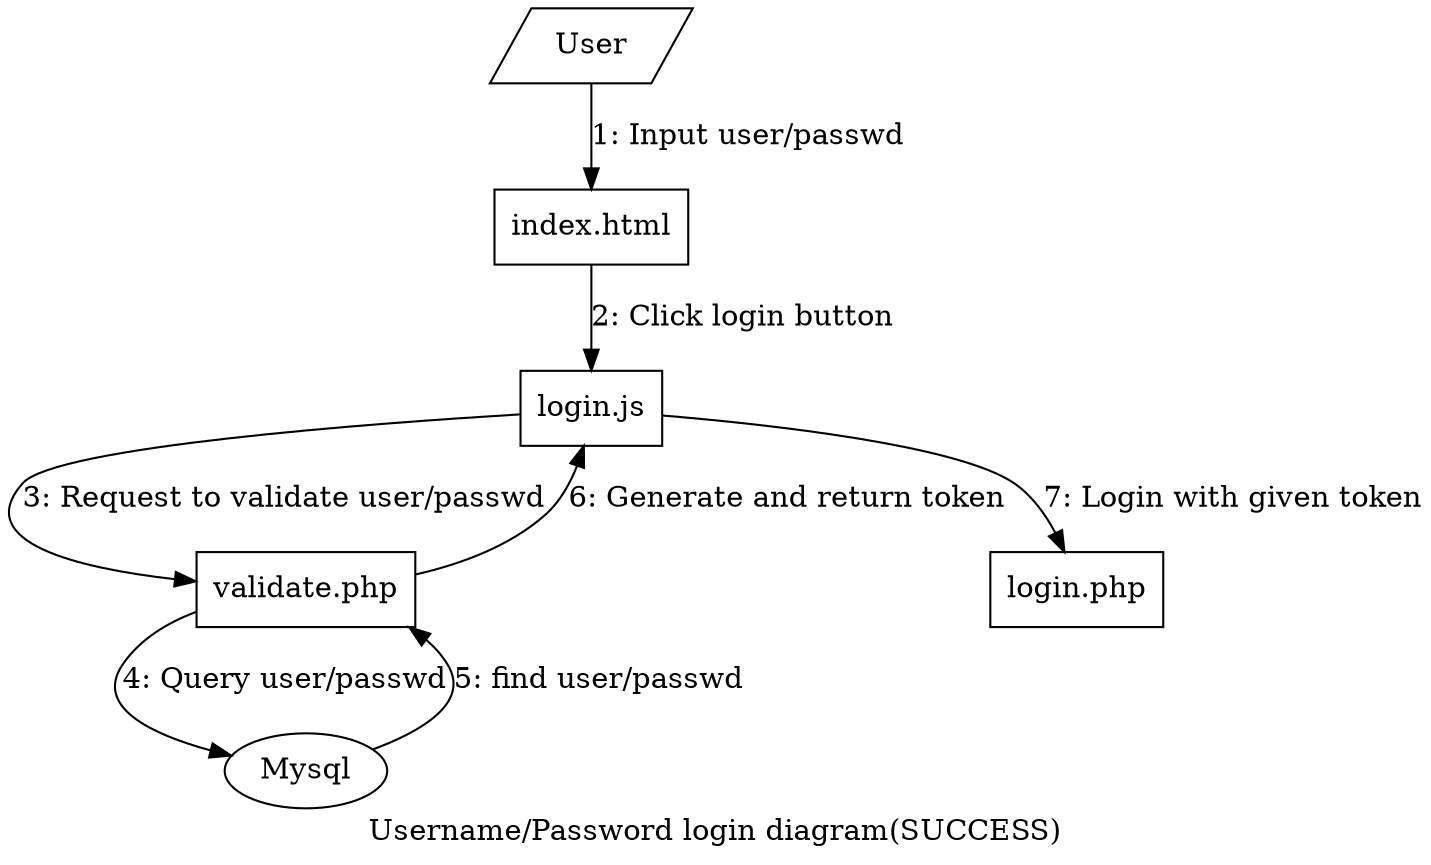 digraph G {
    /* rankdir=LR; */
    node[shape=box];
    index[label="index.html"];
    /* index_phone[label="index_phone.html"]; */
    val[label="validate.php"];
    /* val_phone[label="validate_phone.php"]; */
    get_pass[label="login.js"];
    /* get_code[label="get_code.js"]; */
    login[label="login.php"];
    /* api[label="Third SMS API"]; */
    user[label="User", shape=parallelogram];
    database[label="Mysql", shape=oval];
    /* phone[label="手机", shape=parallelogram]; */

    user -> index[label="1: Input user/passwd"];
    index -> get_pass[label="2: Click login button"];
    get_pass -> val[label="3: Request to validate user/passwd"];
    val -> database[label="4: Query user/passwd"];
    database->val[label="5: find user/passwd"];
    val -> get_pass[label="6: Generate and return token"];
    get_pass -> login[label="7: Login with given token"];

    label="Username/Password login diagram(SUCCESS)";
}
